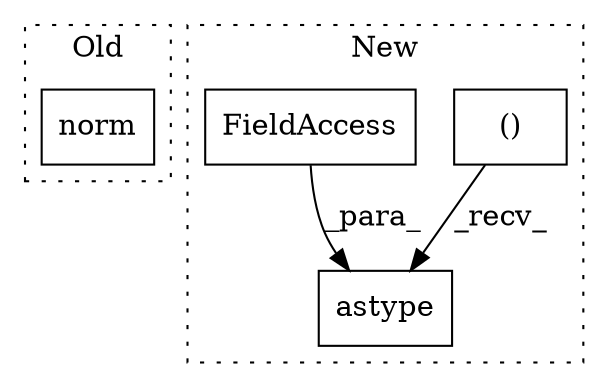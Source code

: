 digraph G {
subgraph cluster0 {
1 [label="norm" a="32" s="54393,54484" l="5,1" shape="box"];
label = "Old";
style="dotted";
}
subgraph cluster1 {
2 [label="astype" a="32" s="54599,54617" l="7,1" shape="box"];
3 [label="()" a="106" s="54564" l="31" shape="box"];
4 [label="FieldAccess" a="22" s="54606" l="11" shape="box"];
label = "New";
style="dotted";
}
3 -> 2 [label="_recv_"];
4 -> 2 [label="_para_"];
}